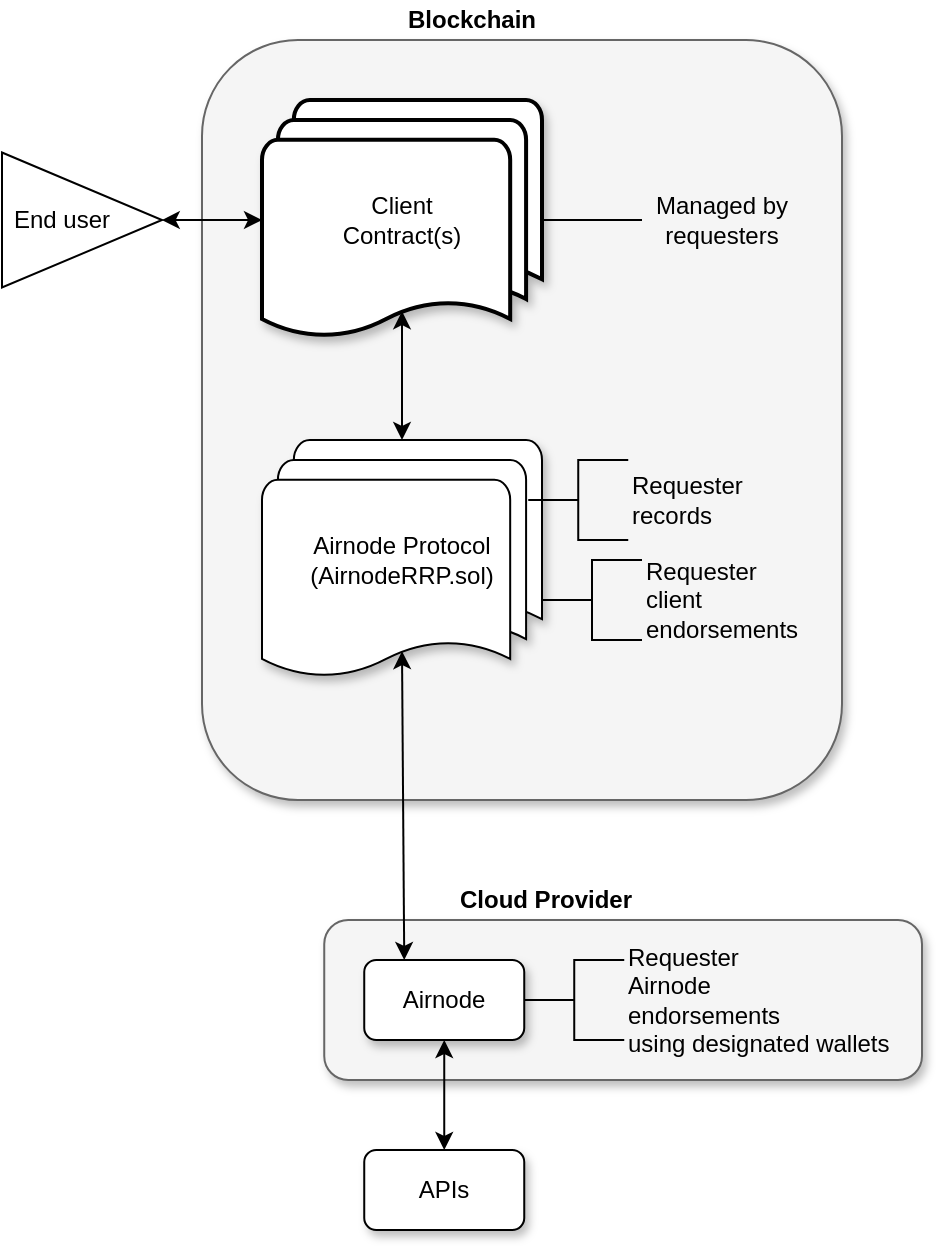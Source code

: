 <mxfile version="14.6.13" type="device"><diagram id="kd2KXvO7MeUAe_ZeZaKe" name="Page-1"><mxGraphModel dx="1106" dy="860" grid="1" gridSize="10" guides="1" tooltips="1" connect="1" arrows="1" fold="1" page="1" pageScale="1" pageWidth="850" pageHeight="1100" math="0" shadow="0"><root><mxCell id="0"/><mxCell id="1" parent="0"/><mxCell id="5acj-BvjSspout4C_Uyh-1" value="" style="rounded=1;whiteSpace=wrap;html=1;shadow=1;fillColor=#f5f5f5;strokeColor=#666666;fontColor=#333333;" parent="1" vertex="1"><mxGeometry x="120" y="100" width="320" height="380" as="geometry"/></mxCell><mxCell id="5acj-BvjSspout4C_Uyh-2" value="&lt;b&gt;Blockchain&lt;/b&gt;" style="text;html=1;strokeColor=none;fillColor=none;align=center;verticalAlign=middle;whiteSpace=wrap;rounded=0;" parent="1" vertex="1"><mxGeometry x="155" y="80" width="200" height="20" as="geometry"/></mxCell><mxCell id="5acj-BvjSspout4C_Uyh-4" value="Client &lt;br&gt;Contract(s)" style="strokeWidth=2;html=1;shape=mxgraph.flowchart.multi-document;whiteSpace=wrap;shadow=1;" parent="1" vertex="1"><mxGeometry x="150" y="130" width="140" height="120" as="geometry"/></mxCell><mxCell id="5acj-BvjSspout4C_Uyh-7" style="edgeStyle=orthogonalEdgeStyle;rounded=0;orthogonalLoop=1;jettySize=auto;html=1;entryX=0;entryY=0.5;entryDx=0;entryDy=0;entryPerimeter=0;startArrow=classic;startFill=1;" parent="1" source="5acj-BvjSspout4C_Uyh-6" target="5acj-BvjSspout4C_Uyh-4" edge="1"><mxGeometry relative="1" as="geometry"/></mxCell><mxCell id="5acj-BvjSspout4C_Uyh-6" value="End user&amp;nbsp; &amp;nbsp; &amp;nbsp;&amp;nbsp;" style="triangle;whiteSpace=wrap;html=1;align=center;" parent="1" vertex="1"><mxGeometry x="20" y="156.25" width="80" height="67.5" as="geometry"/></mxCell><mxCell id="5acj-BvjSspout4C_Uyh-8" value="Airnode Protocol&lt;br&gt;(AirnodeRRP.sol)" style="strokeWidth=1;html=1;shape=mxgraph.flowchart.multi-document;whiteSpace=wrap;shadow=1;" parent="1" vertex="1"><mxGeometry x="150" y="300" width="140" height="120" as="geometry"/></mxCell><mxCell id="5acj-BvjSspout4C_Uyh-14" value="" style="rounded=1;whiteSpace=wrap;html=1;fillColor=#f5f5f5;strokeColor=#666666;fontColor=#333333;shadow=1;" parent="1" vertex="1"><mxGeometry x="181.12" y="540" width="298.88" height="80" as="geometry"/></mxCell><mxCell id="5acj-BvjSspout4C_Uyh-15" value="APIs" style="rounded=1;whiteSpace=wrap;html=1;shadow=1;" parent="1" vertex="1"><mxGeometry x="201.12" y="655" width="80" height="40" as="geometry"/></mxCell><mxCell id="5acj-BvjSspout4C_Uyh-16" style="edgeStyle=orthogonalEdgeStyle;rounded=0;orthogonalLoop=1;jettySize=auto;html=1;entryX=0.5;entryY=0;entryDx=0;entryDy=0;startArrow=classic;startFill=1;" parent="1" source="5acj-BvjSspout4C_Uyh-17" target="5acj-BvjSspout4C_Uyh-15" edge="1"><mxGeometry relative="1" as="geometry"/></mxCell><mxCell id="5acj-BvjSspout4C_Uyh-17" value="Airnode" style="rounded=1;whiteSpace=wrap;html=1;shadow=1;" parent="1" vertex="1"><mxGeometry x="201.12" y="560" width="80" height="40" as="geometry"/></mxCell><mxCell id="5acj-BvjSspout4C_Uyh-19" value="&lt;b&gt;Cloud Provider&lt;/b&gt;" style="text;html=1;strokeColor=none;fillColor=none;align=center;verticalAlign=middle;whiteSpace=wrap;rounded=0;" parent="1" vertex="1"><mxGeometry x="236.56" y="520" width="110" height="20" as="geometry"/></mxCell><mxCell id="5acj-BvjSspout4C_Uyh-20" value="" style="endArrow=classic;html=1;exitX=0.5;exitY=0.88;exitDx=0;exitDy=0;exitPerimeter=0;entryX=0.5;entryY=0;entryDx=0;entryDy=0;entryPerimeter=0;startArrow=classic;startFill=1;" parent="1" source="5acj-BvjSspout4C_Uyh-4" target="5acj-BvjSspout4C_Uyh-8" edge="1"><mxGeometry width="50" height="50" relative="1" as="geometry"><mxPoint x="440" y="230" as="sourcePoint"/><mxPoint x="420" y="360" as="targetPoint"/></mxGeometry></mxCell><mxCell id="5acj-BvjSspout4C_Uyh-22" value="Requester&lt;br&gt;Airnode&lt;br&gt;endorsements&lt;br&gt;using designated wallets" style="strokeWidth=1;html=1;shape=mxgraph.flowchart.annotation_2;align=left;labelPosition=right;pointerEvents=1;shadow=0;" parent="1" vertex="1"><mxGeometry x="281.12" y="560" width="50" height="40" as="geometry"/></mxCell><mxCell id="5acj-BvjSspout4C_Uyh-36" value="Requester&lt;br&gt;records" style="strokeWidth=1;html=1;shape=mxgraph.flowchart.annotation_2;align=left;labelPosition=right;pointerEvents=1;shadow=0;" parent="1" vertex="1"><mxGeometry x="283.12" y="310" width="50" height="40" as="geometry"/></mxCell><mxCell id="5acj-BvjSspout4C_Uyh-37" value="Requester &lt;br&gt;client&lt;br&gt;endorsements" style="strokeWidth=1;html=1;shape=mxgraph.flowchart.annotation_2;align=left;labelPosition=right;pointerEvents=1;shadow=0;" parent="1" vertex="1"><mxGeometry x="290" y="360" width="50" height="40" as="geometry"/></mxCell><mxCell id="5acj-BvjSspout4C_Uyh-43" value="" style="endArrow=classic;startArrow=classic;html=1;fontColor=#808080;strokeWidth=1;entryX=0.5;entryY=0.88;entryDx=0;entryDy=0;entryPerimeter=0;exitX=0.25;exitY=0;exitDx=0;exitDy=0;" parent="1" source="5acj-BvjSspout4C_Uyh-17" target="5acj-BvjSspout4C_Uyh-8" edge="1"><mxGeometry width="50" height="50" relative="1" as="geometry"><mxPoint x="10" y="480" as="sourcePoint"/><mxPoint x="60" y="430" as="targetPoint"/></mxGeometry></mxCell><mxCell id="sMpyJt98LrlwxxfkebCg-1" value="" style="endArrow=none;html=1;exitX=1;exitY=0.5;exitDx=0;exitDy=0;exitPerimeter=0;entryX=0;entryY=0.5;entryDx=0;entryDy=0;" parent="1" source="5acj-BvjSspout4C_Uyh-4" target="sMpyJt98LrlwxxfkebCg-2" edge="1"><mxGeometry width="50" height="50" relative="1" as="geometry"><mxPoint x="480" y="100" as="sourcePoint"/><mxPoint x="430" y="40" as="targetPoint"/></mxGeometry></mxCell><mxCell id="sMpyJt98LrlwxxfkebCg-2" value="Managed by requesters" style="text;html=1;strokeColor=none;fillColor=none;align=center;verticalAlign=middle;whiteSpace=wrap;rounded=0;" parent="1" vertex="1"><mxGeometry x="340" y="180" width="80" height="20" as="geometry"/></mxCell></root></mxGraphModel></diagram></mxfile>